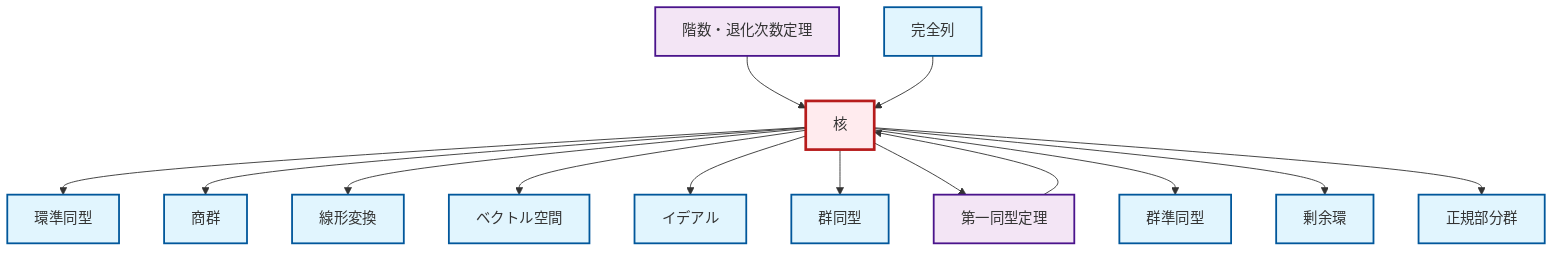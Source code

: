 graph TD
    classDef definition fill:#e1f5fe,stroke:#01579b,stroke-width:2px
    classDef theorem fill:#f3e5f5,stroke:#4a148c,stroke-width:2px
    classDef axiom fill:#fff3e0,stroke:#e65100,stroke-width:2px
    classDef example fill:#e8f5e9,stroke:#1b5e20,stroke-width:2px
    classDef current fill:#ffebee,stroke:#b71c1c,stroke-width:3px
    def-exact-sequence["完全列"]:::definition
    def-normal-subgroup["正規部分群"]:::definition
    def-vector-space["ベクトル空間"]:::definition
    def-ideal["イデアル"]:::definition
    def-ring-homomorphism["環準同型"]:::definition
    def-isomorphism["群同型"]:::definition
    def-kernel["核"]:::definition
    def-homomorphism["群準同型"]:::definition
    def-quotient-ring["剰余環"]:::definition
    thm-first-isomorphism["第一同型定理"]:::theorem
    thm-rank-nullity["階数・退化次数定理"]:::theorem
    def-linear-transformation["線形変換"]:::definition
    def-quotient-group["商群"]:::definition
    def-kernel --> def-ring-homomorphism
    def-kernel --> def-quotient-group
    def-kernel --> def-linear-transformation
    def-kernel --> def-vector-space
    thm-rank-nullity --> def-kernel
    def-kernel --> def-ideal
    def-kernel --> def-isomorphism
    thm-first-isomorphism --> def-kernel
    def-kernel --> thm-first-isomorphism
    def-exact-sequence --> def-kernel
    def-kernel --> def-homomorphism
    def-kernel --> def-quotient-ring
    def-kernel --> def-normal-subgroup
    class def-kernel current